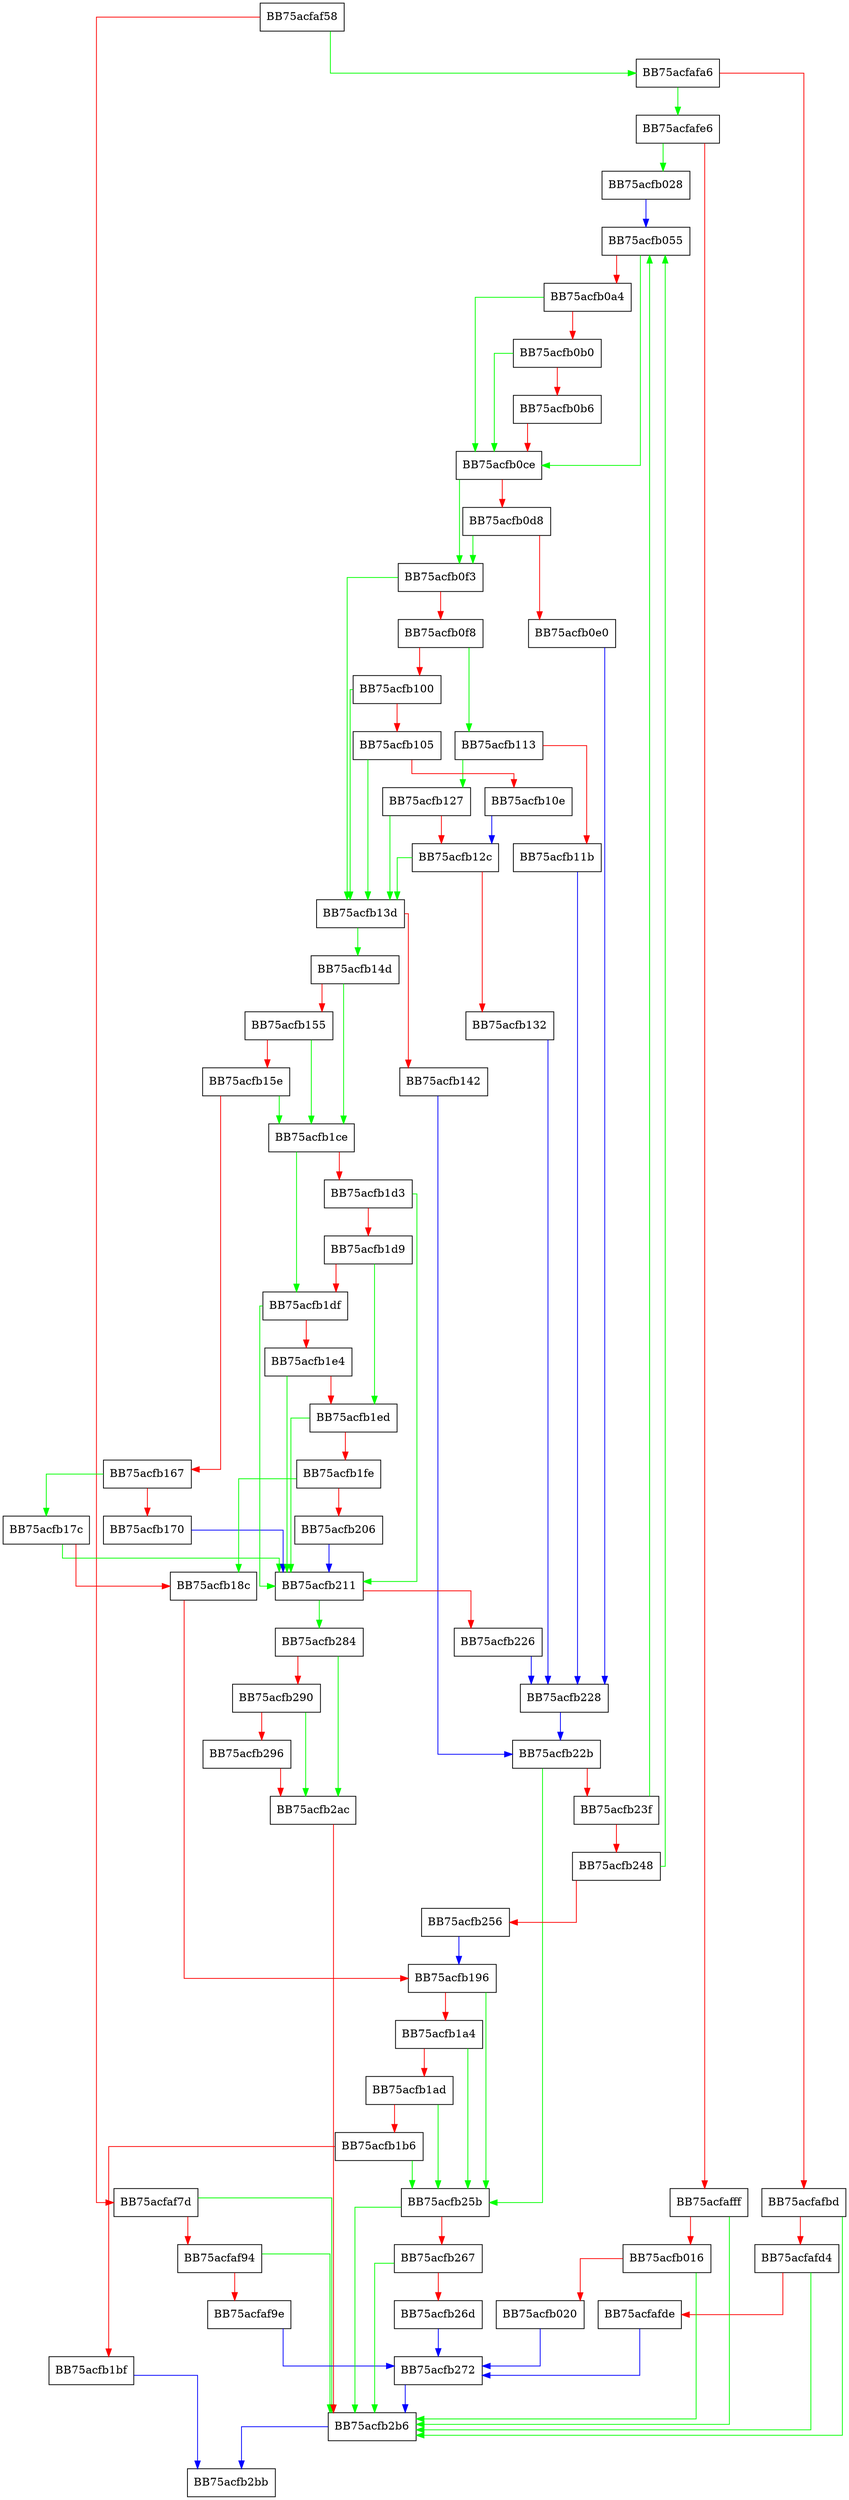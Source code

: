 digraph find_KiDebugRoutine {
  node [shape="box"];
  graph [splines=ortho];
  BB75acfaf58 -> BB75acfafa6 [color="green"];
  BB75acfaf58 -> BB75acfaf7d [color="red"];
  BB75acfaf7d -> BB75acfb2b6 [color="green"];
  BB75acfaf7d -> BB75acfaf94 [color="red"];
  BB75acfaf94 -> BB75acfb2b6 [color="green"];
  BB75acfaf94 -> BB75acfaf9e [color="red"];
  BB75acfaf9e -> BB75acfb272 [color="blue"];
  BB75acfafa6 -> BB75acfafe6 [color="green"];
  BB75acfafa6 -> BB75acfafbd [color="red"];
  BB75acfafbd -> BB75acfb2b6 [color="green"];
  BB75acfafbd -> BB75acfafd4 [color="red"];
  BB75acfafd4 -> BB75acfb2b6 [color="green"];
  BB75acfafd4 -> BB75acfafde [color="red"];
  BB75acfafde -> BB75acfb272 [color="blue"];
  BB75acfafe6 -> BB75acfb028 [color="green"];
  BB75acfafe6 -> BB75acfafff [color="red"];
  BB75acfafff -> BB75acfb2b6 [color="green"];
  BB75acfafff -> BB75acfb016 [color="red"];
  BB75acfb016 -> BB75acfb2b6 [color="green"];
  BB75acfb016 -> BB75acfb020 [color="red"];
  BB75acfb020 -> BB75acfb272 [color="blue"];
  BB75acfb028 -> BB75acfb055 [color="blue"];
  BB75acfb055 -> BB75acfb0ce [color="green"];
  BB75acfb055 -> BB75acfb0a4 [color="red"];
  BB75acfb0a4 -> BB75acfb0ce [color="green"];
  BB75acfb0a4 -> BB75acfb0b0 [color="red"];
  BB75acfb0b0 -> BB75acfb0ce [color="green"];
  BB75acfb0b0 -> BB75acfb0b6 [color="red"];
  BB75acfb0b6 -> BB75acfb0ce [color="red"];
  BB75acfb0ce -> BB75acfb0f3 [color="green"];
  BB75acfb0ce -> BB75acfb0d8 [color="red"];
  BB75acfb0d8 -> BB75acfb0f3 [color="green"];
  BB75acfb0d8 -> BB75acfb0e0 [color="red"];
  BB75acfb0e0 -> BB75acfb228 [color="blue"];
  BB75acfb0f3 -> BB75acfb13d [color="green"];
  BB75acfb0f3 -> BB75acfb0f8 [color="red"];
  BB75acfb0f8 -> BB75acfb113 [color="green"];
  BB75acfb0f8 -> BB75acfb100 [color="red"];
  BB75acfb100 -> BB75acfb13d [color="green"];
  BB75acfb100 -> BB75acfb105 [color="red"];
  BB75acfb105 -> BB75acfb13d [color="green"];
  BB75acfb105 -> BB75acfb10e [color="red"];
  BB75acfb10e -> BB75acfb12c [color="blue"];
  BB75acfb113 -> BB75acfb127 [color="green"];
  BB75acfb113 -> BB75acfb11b [color="red"];
  BB75acfb11b -> BB75acfb228 [color="blue"];
  BB75acfb127 -> BB75acfb13d [color="green"];
  BB75acfb127 -> BB75acfb12c [color="red"];
  BB75acfb12c -> BB75acfb13d [color="green"];
  BB75acfb12c -> BB75acfb132 [color="red"];
  BB75acfb132 -> BB75acfb228 [color="blue"];
  BB75acfb13d -> BB75acfb14d [color="green"];
  BB75acfb13d -> BB75acfb142 [color="red"];
  BB75acfb142 -> BB75acfb22b [color="blue"];
  BB75acfb14d -> BB75acfb1ce [color="green"];
  BB75acfb14d -> BB75acfb155 [color="red"];
  BB75acfb155 -> BB75acfb1ce [color="green"];
  BB75acfb155 -> BB75acfb15e [color="red"];
  BB75acfb15e -> BB75acfb1ce [color="green"];
  BB75acfb15e -> BB75acfb167 [color="red"];
  BB75acfb167 -> BB75acfb17c [color="green"];
  BB75acfb167 -> BB75acfb170 [color="red"];
  BB75acfb170 -> BB75acfb211 [color="blue"];
  BB75acfb17c -> BB75acfb211 [color="green"];
  BB75acfb17c -> BB75acfb18c [color="red"];
  BB75acfb18c -> BB75acfb196 [color="red"];
  BB75acfb196 -> BB75acfb25b [color="green"];
  BB75acfb196 -> BB75acfb1a4 [color="red"];
  BB75acfb1a4 -> BB75acfb25b [color="green"];
  BB75acfb1a4 -> BB75acfb1ad [color="red"];
  BB75acfb1ad -> BB75acfb25b [color="green"];
  BB75acfb1ad -> BB75acfb1b6 [color="red"];
  BB75acfb1b6 -> BB75acfb25b [color="green"];
  BB75acfb1b6 -> BB75acfb1bf [color="red"];
  BB75acfb1bf -> BB75acfb2bb [color="blue"];
  BB75acfb1ce -> BB75acfb1df [color="green"];
  BB75acfb1ce -> BB75acfb1d3 [color="red"];
  BB75acfb1d3 -> BB75acfb211 [color="green"];
  BB75acfb1d3 -> BB75acfb1d9 [color="red"];
  BB75acfb1d9 -> BB75acfb1ed [color="green"];
  BB75acfb1d9 -> BB75acfb1df [color="red"];
  BB75acfb1df -> BB75acfb211 [color="green"];
  BB75acfb1df -> BB75acfb1e4 [color="red"];
  BB75acfb1e4 -> BB75acfb211 [color="green"];
  BB75acfb1e4 -> BB75acfb1ed [color="red"];
  BB75acfb1ed -> BB75acfb211 [color="green"];
  BB75acfb1ed -> BB75acfb1fe [color="red"];
  BB75acfb1fe -> BB75acfb18c [color="green"];
  BB75acfb1fe -> BB75acfb206 [color="red"];
  BB75acfb206 -> BB75acfb211 [color="blue"];
  BB75acfb211 -> BB75acfb284 [color="green"];
  BB75acfb211 -> BB75acfb226 [color="red"];
  BB75acfb226 -> BB75acfb228 [color="blue"];
  BB75acfb228 -> BB75acfb22b [color="blue"];
  BB75acfb22b -> BB75acfb25b [color="green"];
  BB75acfb22b -> BB75acfb23f [color="red"];
  BB75acfb23f -> BB75acfb055 [color="green"];
  BB75acfb23f -> BB75acfb248 [color="red"];
  BB75acfb248 -> BB75acfb055 [color="green"];
  BB75acfb248 -> BB75acfb256 [color="red"];
  BB75acfb256 -> BB75acfb196 [color="blue"];
  BB75acfb25b -> BB75acfb2b6 [color="green"];
  BB75acfb25b -> BB75acfb267 [color="red"];
  BB75acfb267 -> BB75acfb2b6 [color="green"];
  BB75acfb267 -> BB75acfb26d [color="red"];
  BB75acfb26d -> BB75acfb272 [color="blue"];
  BB75acfb272 -> BB75acfb2b6 [color="blue"];
  BB75acfb284 -> BB75acfb2ac [color="green"];
  BB75acfb284 -> BB75acfb290 [color="red"];
  BB75acfb290 -> BB75acfb2ac [color="green"];
  BB75acfb290 -> BB75acfb296 [color="red"];
  BB75acfb296 -> BB75acfb2ac [color="red"];
  BB75acfb2ac -> BB75acfb2b6 [color="red"];
  BB75acfb2b6 -> BB75acfb2bb [color="blue"];
}